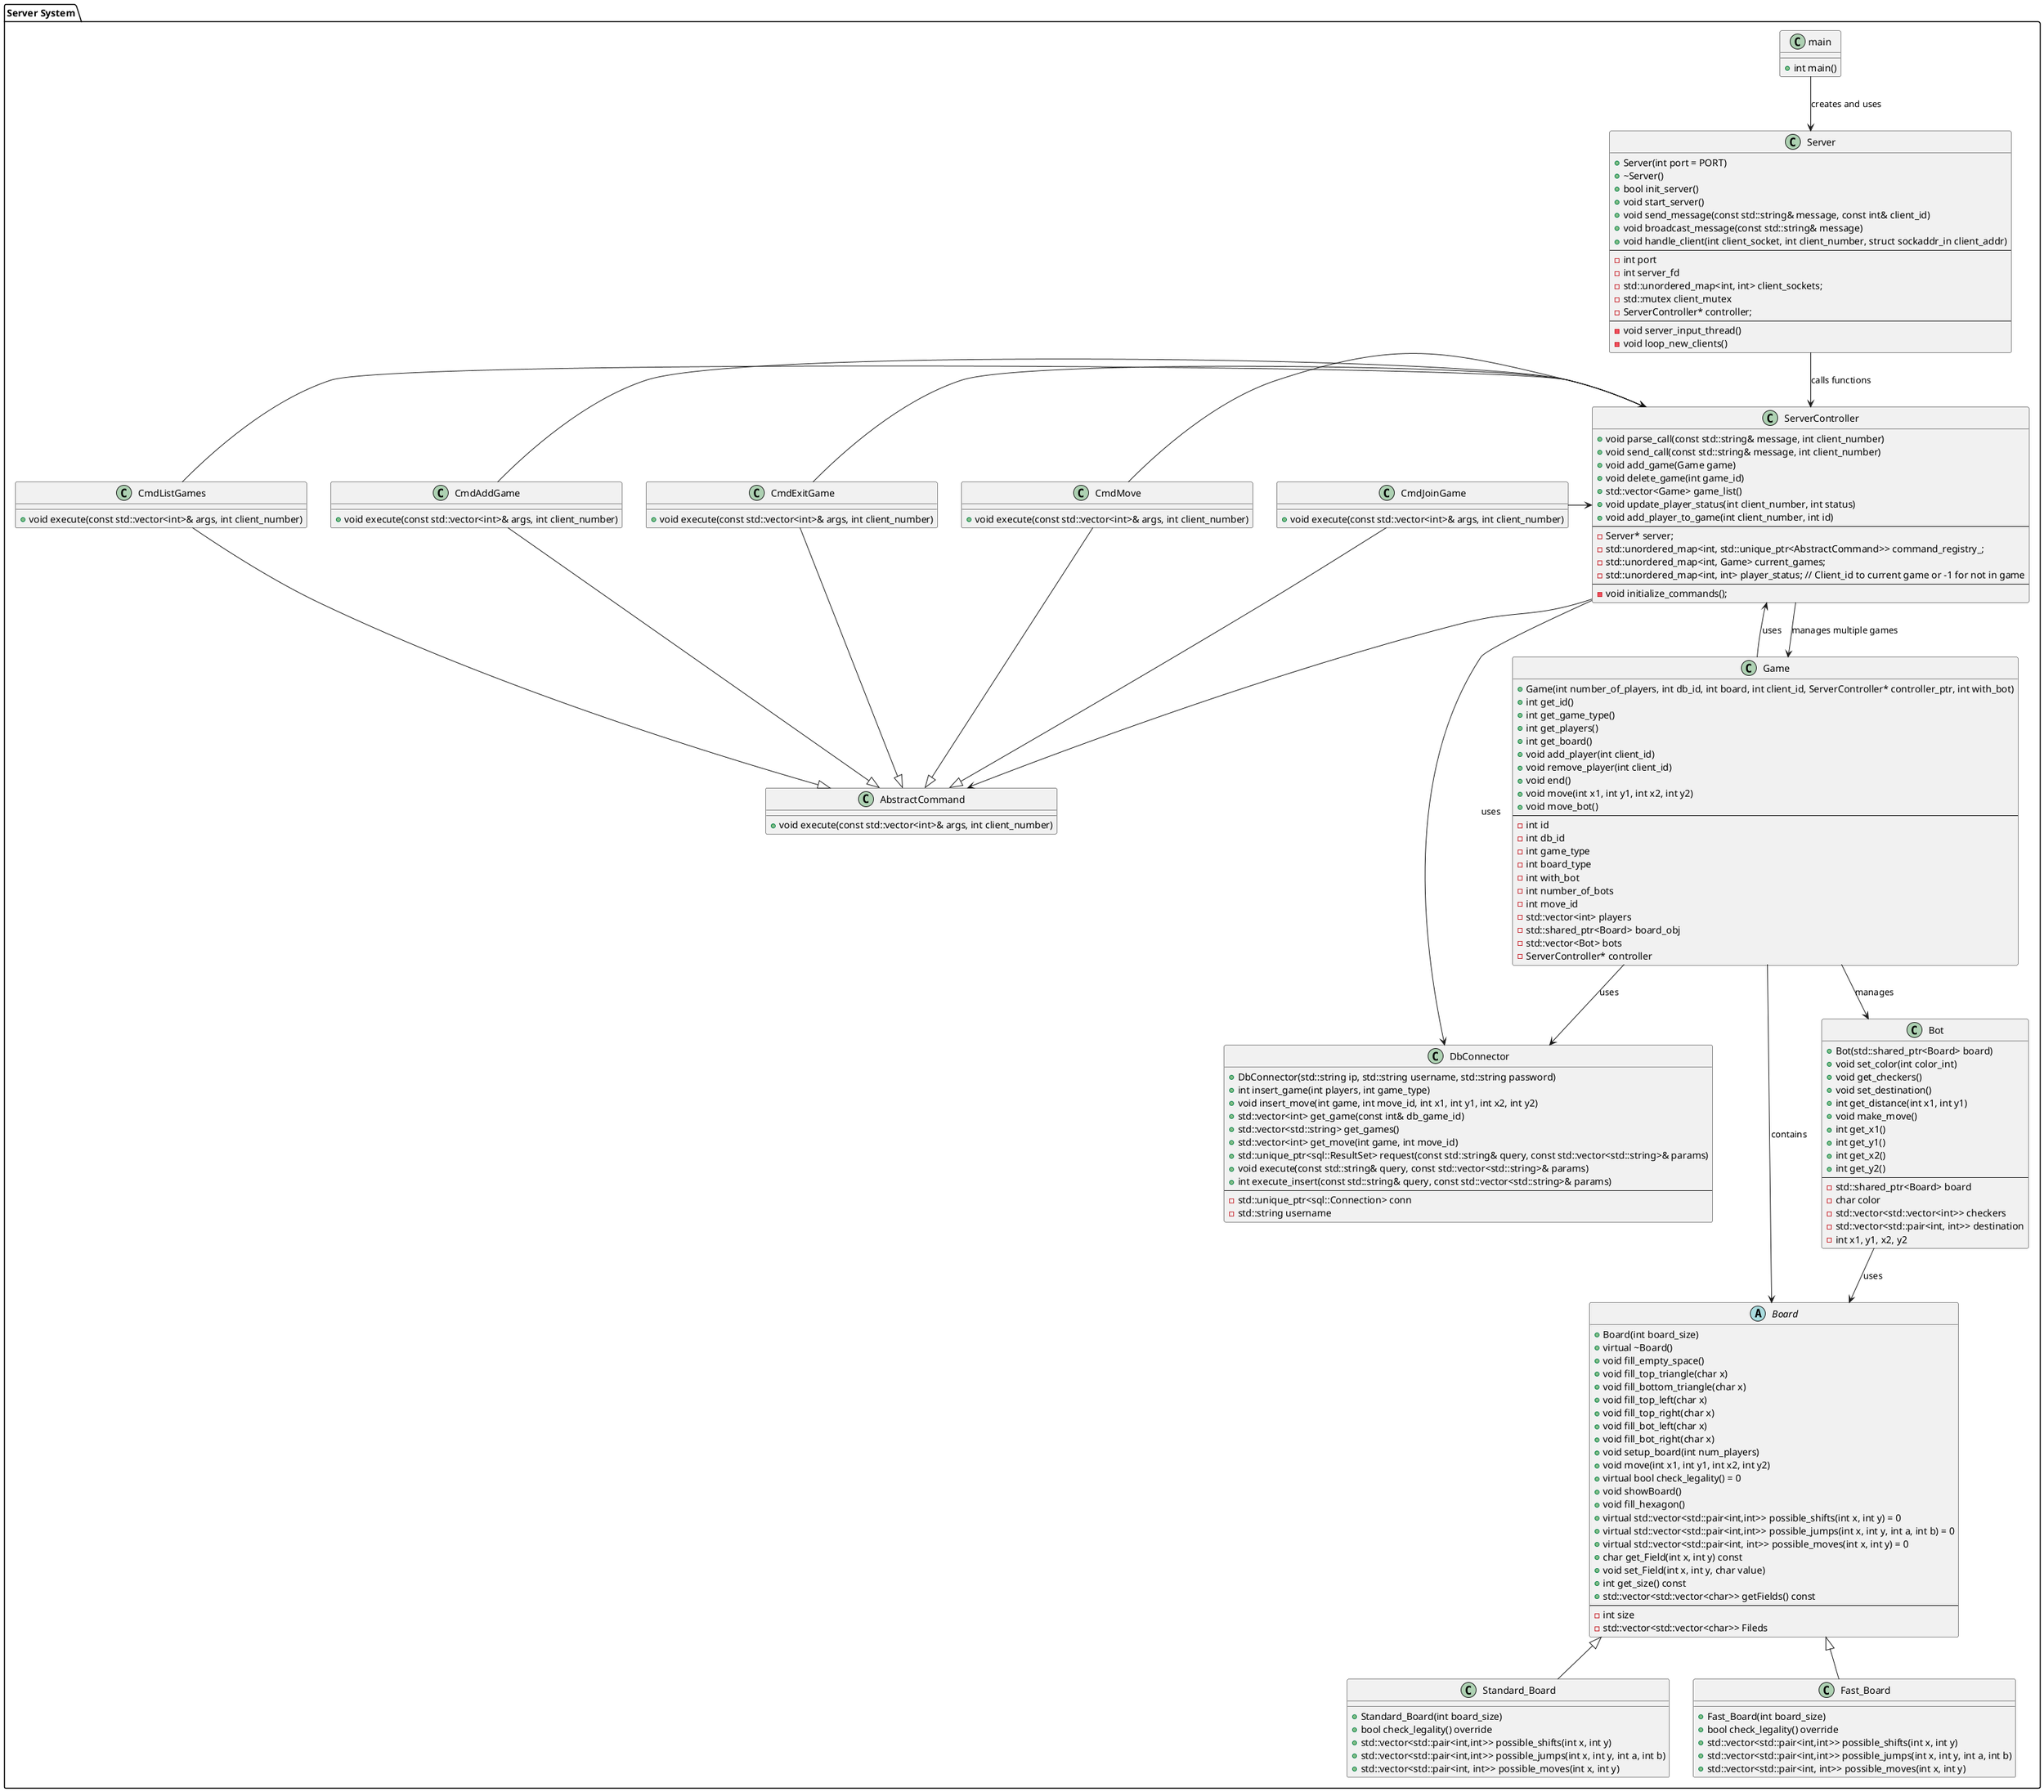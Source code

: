 @startuml
!define STYLE bold

package "Server System" {
    class main {
        + int main()
    }

    class Server {
        + Server(int port = PORT)
        + ~Server()
        + bool init_server()
        + void start_server()
        + void send_message(const std::string& message, const int& client_id)
        + void broadcast_message(const std::string& message)
        + void handle_client(int client_socket, int client_number, struct sockaddr_in client_addr)
        --
        - int port
        - int server_fd
        - std::unordered_map<int, int> client_sockets;
        - std::mutex client_mutex
        - ServerController* controller;
        --
        - void server_input_thread()
        - void loop_new_clients()
    }

    class ServerController {
        + void parse_call(const std::string& message, int client_number)
        + void send_call(const std::string& message, int client_number)
        + void add_game(Game game)
        + void delete_game(int game_id)
        + std::vector<Game> game_list()
        + void update_player_status(int client_number, int status)
        + void add_player_to_game(int client_number, int id)
        --
        - Server* server;
        - std::unordered_map<int, std::unique_ptr<AbstractCommand>> command_registry_;
        - std::unordered_map<int, Game> current_games;
        - std::unordered_map<int, int> player_status; // Client_id to current game or -1 for not in game
        --
        - void initialize_commands();
    }

    class AbstractCommand {
        + void execute(const std::vector<int>& args, int client_number)
    }

    class CmdAddGame {
        + void execute(const std::vector<int>& args, int client_number)
    }

    class CmdListGames {
        + void execute(const std::vector<int>& args, int client_number)
    }

    class CmdJoinGame {
        + void execute(const std::vector<int>& args, int client_number)
    }

    class CmdMove {
        + void execute(const std::vector<int>& args, int client_number)
    }

    class CmdExitGame {
        + void execute(const std::vector<int>& args, int client_number)
    }

    class Game {
        + Game(int number_of_players, int db_id, int board, int client_id, ServerController* controller_ptr, int with_bot)
        + int get_id()
        + int get_game_type()
        + int get_players()
        + int get_board()
        + void add_player(int client_id)
        + void remove_player(int client_id)
        + void end()
        + void move(int x1, int y1, int x2, int y2)
        + void move_bot()
        --
        - int id
        - int db_id
        - int game_type
        - int board_type
        - int with_bot
        - int number_of_bots
        - int move_id
        - std::vector<int> players
        - std::shared_ptr<Board> board_obj
        - std::vector<Bot> bots
        - ServerController* controller
    }

    abstract class Board {
        + Board(int board_size)
        + virtual ~Board()
        + void fill_empty_space()
        + void fill_top_triangle(char x)
        + void fill_bottom_triangle(char x)
        + void fill_top_left(char x)
        + void fill_top_right(char x)
        + void fill_bot_left(char x)
        + void fill_bot_right(char x)
        + void setup_board(int num_players)
        + void move(int x1, int y1, int x2, int y2)
        + virtual bool check_legality() = 0
        + void showBoard()
        + void fill_hexagon()
        + virtual std::vector<std::pair<int,int>> possible_shifts(int x, int y) = 0
        + virtual std::vector<std::pair<int,int>> possible_jumps(int x, int y, int a, int b) = 0
        + virtual std::vector<std::pair<int, int>> possible_moves(int x, int y) = 0
        + char get_Field(int x, int y) const
        + void set_Field(int x, int y, char value)
        + int get_size() const
        + std::vector<std::vector<char>> getFields() const
        --
        - int size
        - std::vector<std::vector<char>> Fileds
    }

    class Standard_Board {
        + Standard_Board(int board_size)
        + bool check_legality() override
        + std::vector<std::pair<int,int>> possible_shifts(int x, int y)
        + std::vector<std::pair<int,int>> possible_jumps(int x, int y, int a, int b)
        + std::vector<std::pair<int, int>> possible_moves(int x, int y)
    }

    class Fast_Board {
        + Fast_Board(int board_size)
        + bool check_legality() override
        + std::vector<std::pair<int,int>> possible_shifts(int x, int y)
        + std::vector<std::pair<int,int>> possible_jumps(int x, int y, int a, int b)
        + std::vector<std::pair<int, int>> possible_moves(int x, int y)
    }

    class Bot {
        + Bot(std::shared_ptr<Board> board)
        + void set_color(int color_int)
        + void get_checkers()
        + void set_destination()
        + int get_distance(int x1, int y1)
        + void make_move()
        + int get_x1()
        + int get_y1()
        + int get_x2()
        + int get_y2()
        --
        - std::shared_ptr<Board> board
        - char color
        - std::vector<std::vector<int>> checkers
        - std::vector<std::pair<int, int>> destination
        - int x1, y1, x2, y2
    }

    class DbConnector {
        + DbConnector(std::string ip, std::string username, std::string password)
        + int insert_game(int players, int game_type)
        + void insert_move(int game, int move_id, int x1, int y1, int x2, int y2)
        + std::vector<int> get_game(const int& db_game_id)
        + std::vector<std::string> get_games()
        + std::vector<int> get_move(int game, int move_id)
        + std::unique_ptr<sql::ResultSet> request(const std::string& query, const std::vector<std::string>& params)
        + void execute(const std::string& query, const std::vector<std::string>& params)
        + int execute_insert(const std::string& query, const std::vector<std::string>& params)
        --
        - std::unique_ptr<sql::Connection> conn
        - std::string username
    }

    Board <|-down- Standard_Board
    Board <|-down- Fast_Board
    Game --> Board : contains
    Game --> Bot : manages
    Game --> ServerController : uses
    Game --> DbConnector : uses
    Bot --> Board : uses
    ServerController --> DbConnector : uses
}

main --> Server : creates and uses
Server --> ServerController : calls functions
ServerController --> Game : manages multiple games

CmdAddGame -right-> ServerController
CmdListGames -right-> ServerController
CmdJoinGame -right-> ServerController
CmdMove -right-> ServerController
CmdExitGame -right-> ServerController

ServerController --> AbstractCommand
CmdAddGame -|> AbstractCommand
CmdListGames -|> AbstractCommand
CmdJoinGame -|> AbstractCommand
CmdMove -|> AbstractCommand
CmdExitGame -|> AbstractCommand

@enduml